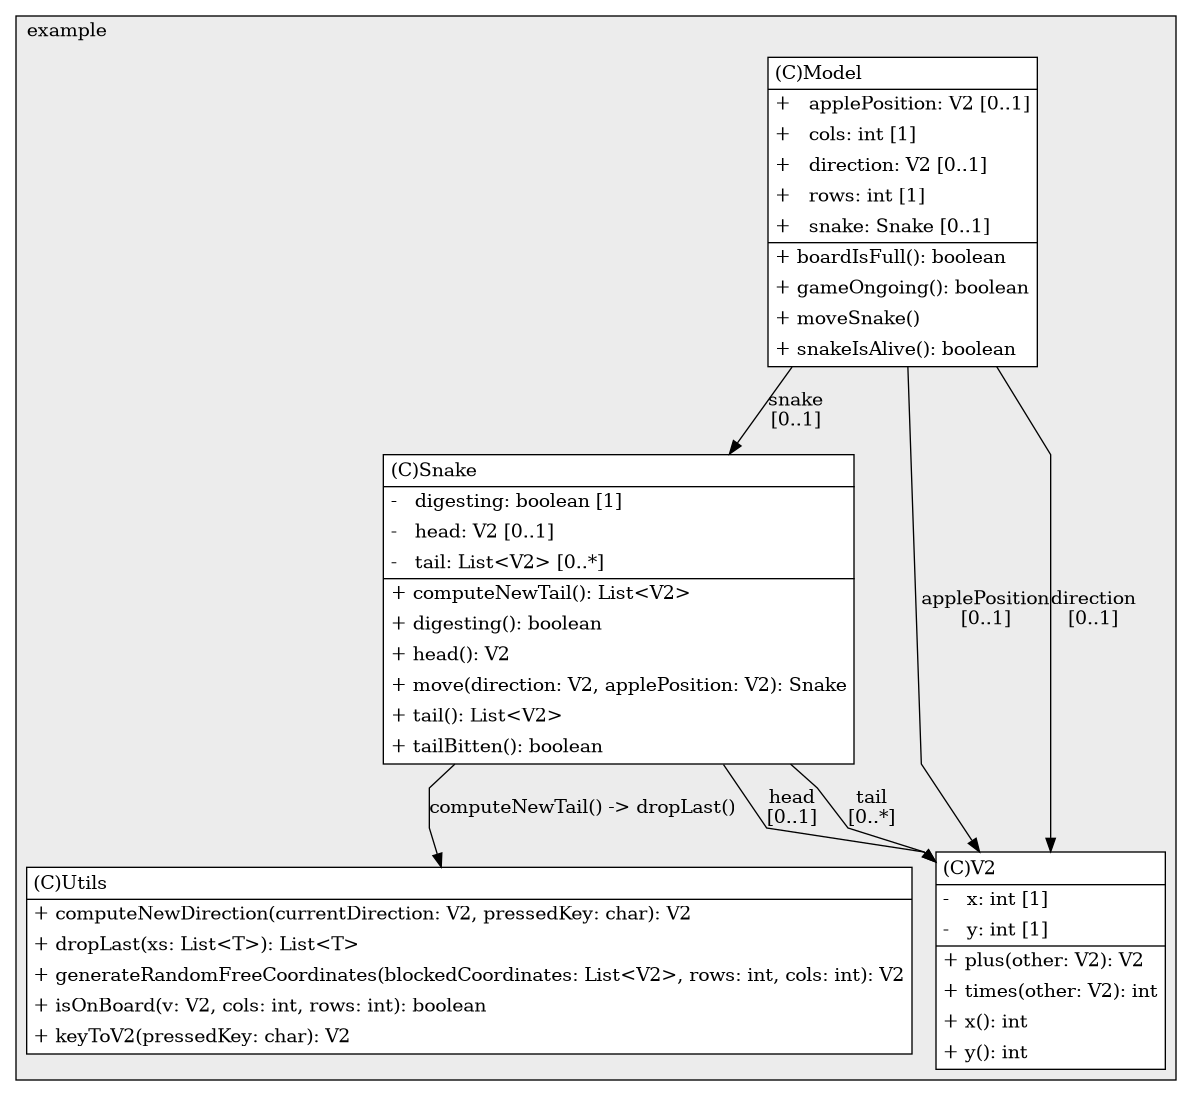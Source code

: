 @startuml

/' diagram meta data start
config=StructureConfiguration;
{
  "projectClassification": {
    "searchMode": "OpenProject", // OpenProject, AllProjects
    "includedProjects": "",
    "pathEndKeywords": "*.impl",
    "isClientPath": "",
    "isClientName": "",
    "isTestPath": "",
    "isTestName": "",
    "isMappingPath": "",
    "isMappingName": "",
    "isDataAccessPath": "",
    "isDataAccessName": "",
    "isDataStructurePath": "",
    "isDataStructureName": "",
    "isInterfaceStructuresPath": "",
    "isInterfaceStructuresName": "",
    "isEntryPointPath": "",
    "isEntryPointName": "",
    "treatFinalFieldsAsMandatory": false
  },
  "graphRestriction": {
    "classPackageExcludeFilter": "",
    "classPackageIncludeFilter": "",
    "classNameExcludeFilter": "",
    "classNameIncludeFilter": "",
    "methodNameExcludeFilter": "",
    "methodNameIncludeFilter": "",
    "removeByInheritance": "", // inheritance/annotation based filtering is done in a second step
    "removeByAnnotation": "",
    "removeByClassPackage": "", // cleanup the graph after inheritance/annotation based filtering is done
    "removeByClassName": "",
    "cutMappings": false,
    "cutEnum": true,
    "cutTests": true,
    "cutClient": true,
    "cutDataAccess": false,
    "cutInterfaceStructures": false,
    "cutDataStructures": false,
    "cutGetterAndSetter": true,
    "cutConstructors": true
  },
  "graphTraversal": {
    "forwardDepth": 3,
    "backwardDepth": 3,
    "classPackageExcludeFilter": "",
    "classPackageIncludeFilter": "",
    "classNameExcludeFilter": "",
    "classNameIncludeFilter": "",
    "methodNameExcludeFilter": "",
    "methodNameIncludeFilter": "",
    "hideMappings": false,
    "hideDataStructures": false,
    "hidePrivateMethods": true,
    "hideInterfaceCalls": true, // indirection: implementation -> interface (is hidden) -> implementation
    "onlyShowApplicationEntryPoints": false, // root node is included
    "useMethodCallsForStructureDiagram": "ForwardOnly" // ForwardOnly, BothDirections, No
  },
  "details": {
    "aggregation": "GroupByClass", // ByClass, GroupByClass, None
    "showClassGenericTypes": true,
    "showMethods": true,
    "showMethodParameterNames": true,
    "showMethodParameterTypes": true,
    "showMethodReturnType": true,
    "showPackageLevels": 2,
    "showDetailedClassStructure": true
  },
  "rootClass": "org.example.Model",
  "extensionCallbackMethod": "" // qualified.class.name#methodName - signature: public static String method(String)
}
diagram meta data end '/



digraph g {
    rankdir="TB"
    splines=polyline
    

'nodes 
subgraph cluster_1322970774 { 
   	label=example
	labeljust=l
	fillcolor="#ececec"
	style=filled
   
   Model1526836320[
	label=<<TABLE BORDER="1" CELLBORDER="0" CELLPADDING="4" CELLSPACING="0">
<TR><TD ALIGN="LEFT" >(C)Model</TD></TR>
<HR/>
<TR><TD ALIGN="LEFT" >+   applePosition: V2 [0..1]</TD></TR>
<TR><TD ALIGN="LEFT" >+   cols: int [1]</TD></TR>
<TR><TD ALIGN="LEFT" >+   direction: V2 [0..1]</TD></TR>
<TR><TD ALIGN="LEFT" >+   rows: int [1]</TD></TR>
<TR><TD ALIGN="LEFT" >+   snake: Snake [0..1]</TD></TR>
<HR/>
<TR><TD ALIGN="LEFT" >+ boardIsFull(): boolean</TD></TR>
<TR><TD ALIGN="LEFT" >+ gameOngoing(): boolean</TD></TR>
<TR><TD ALIGN="LEFT" >+ moveSnake()</TD></TR>
<TR><TD ALIGN="LEFT" >+ snakeIsAlive(): boolean</TD></TR>
</TABLE>>
	style=filled
	margin=0
	shape=plaintext
	fillcolor="#FFFFFF"
];

Snake1526836320[
	label=<<TABLE BORDER="1" CELLBORDER="0" CELLPADDING="4" CELLSPACING="0">
<TR><TD ALIGN="LEFT" >(C)Snake</TD></TR>
<HR/>
<TR><TD ALIGN="LEFT" >-   digesting: boolean [1]</TD></TR>
<TR><TD ALIGN="LEFT" >-   head: V2 [0..1]</TD></TR>
<TR><TD ALIGN="LEFT" >-   tail: List&lt;V2&gt; [0..*]</TD></TR>
<HR/>
<TR><TD ALIGN="LEFT" >+ computeNewTail(): List&lt;V2&gt;</TD></TR>
<TR><TD ALIGN="LEFT" >+ digesting(): boolean</TD></TR>
<TR><TD ALIGN="LEFT" >+ head(): V2</TD></TR>
<TR><TD ALIGN="LEFT" >+ move(direction: V2, applePosition: V2): Snake</TD></TR>
<TR><TD ALIGN="LEFT" >+ tail(): List&lt;V2&gt;</TD></TR>
<TR><TD ALIGN="LEFT" >+ tailBitten(): boolean</TD></TR>
</TABLE>>
	style=filled
	margin=0
	shape=plaintext
	fillcolor="#FFFFFF"
];

Utils1526836320[
	label=<<TABLE BORDER="1" CELLBORDER="0" CELLPADDING="4" CELLSPACING="0">
<TR><TD ALIGN="LEFT" >(C)Utils</TD></TR>
<HR/>
<TR><TD ALIGN="LEFT" >+ computeNewDirection(currentDirection: V2, pressedKey: char): V2</TD></TR>
<TR><TD ALIGN="LEFT" >+ dropLast(xs: List&lt;T&gt;): List&lt;T&gt;</TD></TR>
<TR><TD ALIGN="LEFT" >+ generateRandomFreeCoordinates(blockedCoordinates: List&lt;V2&gt;, rows: int, cols: int): V2</TD></TR>
<TR><TD ALIGN="LEFT" >+ isOnBoard(v: V2, cols: int, rows: int): boolean</TD></TR>
<TR><TD ALIGN="LEFT" >+ keyToV2(pressedKey: char): V2</TD></TR>
</TABLE>>
	style=filled
	margin=0
	shape=plaintext
	fillcolor="#FFFFFF"
];

V21526836320[
	label=<<TABLE BORDER="1" CELLBORDER="0" CELLPADDING="4" CELLSPACING="0">
<TR><TD ALIGN="LEFT" >(C)V2</TD></TR>
<HR/>
<TR><TD ALIGN="LEFT" >-   x: int [1]</TD></TR>
<TR><TD ALIGN="LEFT" >-   y: int [1]</TD></TR>
<HR/>
<TR><TD ALIGN="LEFT" >+ plus(other: V2): V2</TD></TR>
<TR><TD ALIGN="LEFT" >+ times(other: V2): int</TD></TR>
<TR><TD ALIGN="LEFT" >+ x(): int</TD></TR>
<TR><TD ALIGN="LEFT" >+ y(): int</TD></TR>
</TABLE>>
	style=filled
	margin=0
	shape=plaintext
	fillcolor="#FFFFFF"
];
} 

'edges    
Model1526836320 -> Snake1526836320[label="snake
[0..1]"];
Model1526836320 -> V21526836320[label="applePosition
[0..1]"];
Model1526836320 -> V21526836320[label="direction
[0..1]"];
Snake1526836320 -> Utils1526836320[label="computeNewTail() -> dropLast()"];
Snake1526836320 -> V21526836320[label="head
[0..1]"];
Snake1526836320 -> V21526836320[label="tail
[0..*]"];
    
}
@enduml